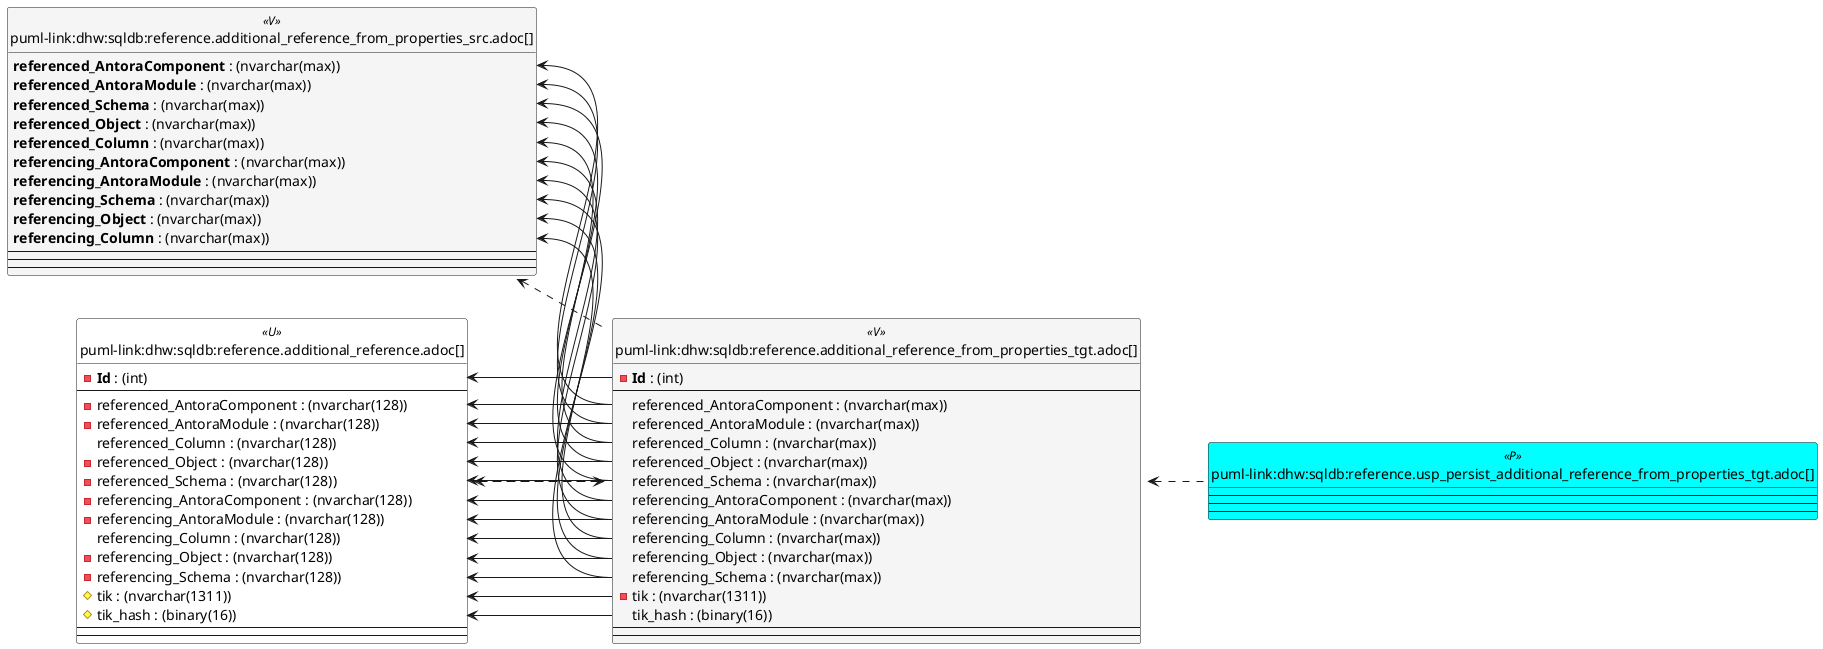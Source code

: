 @startuml
left to right direction
'top to bottom direction
hide circle
'avoide "." issues:
set namespaceSeparator none


skinparam class {
  BackgroundColor White
  BackgroundColor<<FN>> Yellow
  BackgroundColor<<FS>> Yellow
  BackgroundColor<<FT>> LightGray
  BackgroundColor<<IF>> Yellow
  BackgroundColor<<IS>> Yellow
  BackgroundColor<<P>> Aqua
  BackgroundColor<<PC>> Aqua
  BackgroundColor<<SN>> Yellow
  BackgroundColor<<SO>> SlateBlue
  BackgroundColor<<TF>> LightGray
  BackgroundColor<<TR>> Tomato
  BackgroundColor<<U>> White
  BackgroundColor<<V>> WhiteSmoke
  BackgroundColor<<X>> Aqua
  BackgroundColor<<external>> AliceBlue
}


entity "puml-link:dhw:sqldb:reference.additional_reference.adoc[]" as reference.additional_Reference << U >> {
  - **Id** : (int)
  --
  - referenced_AntoraComponent : (nvarchar(128))
  - referenced_AntoraModule : (nvarchar(128))
  referenced_Column : (nvarchar(128))
  - referenced_Object : (nvarchar(128))
  - referenced_Schema : (nvarchar(128))
  - referencing_AntoraComponent : (nvarchar(128))
  - referencing_AntoraModule : (nvarchar(128))
  referencing_Column : (nvarchar(128))
  - referencing_Object : (nvarchar(128))
  - referencing_Schema : (nvarchar(128))
  # tik : (nvarchar(1311))
  # tik_hash : (binary(16))
  --
  --
}

entity "puml-link:dhw:sqldb:reference.additional_reference_from_properties_src.adoc[]" as reference.additional_Reference_from_properties_src << V >> {
  **referenced_AntoraComponent** : (nvarchar(max))
  **referenced_AntoraModule** : (nvarchar(max))
  **referenced_Schema** : (nvarchar(max))
  **referenced_Object** : (nvarchar(max))
  **referenced_Column** : (nvarchar(max))
  **referencing_AntoraComponent** : (nvarchar(max))
  **referencing_AntoraModule** : (nvarchar(max))
  **referencing_Schema** : (nvarchar(max))
  **referencing_Object** : (nvarchar(max))
  **referencing_Column** : (nvarchar(max))
  --
  --
  --
}

entity "puml-link:dhw:sqldb:reference.additional_reference_from_properties_tgt.adoc[]" as reference.additional_Reference_from_properties_tgt << V >> {
  - **Id** : (int)
  --
  referenced_AntoraComponent : (nvarchar(max))
  referenced_AntoraModule : (nvarchar(max))
  referenced_Column : (nvarchar(max))
  referenced_Object : (nvarchar(max))
  referenced_Schema : (nvarchar(max))
  referencing_AntoraComponent : (nvarchar(max))
  referencing_AntoraModule : (nvarchar(max))
  referencing_Column : (nvarchar(max))
  referencing_Object : (nvarchar(max))
  referencing_Schema : (nvarchar(max))
  - tik : (nvarchar(1311))
  tik_hash : (binary(16))
  --
  --
}

entity "puml-link:dhw:sqldb:reference.usp_persist_additional_reference_from_properties_tgt.adoc[]" as reference.usp_PERSIST_additional_Reference_from_properties_tgt << P >> {
  --
  --
  --
}

reference.additional_Reference <.. reference.additional_Reference_from_properties_tgt
reference.additional_Reference_from_properties_src <.. reference.additional_Reference_from_properties_tgt
reference.additional_Reference_from_properties_tgt <.. reference.additional_Reference
reference.additional_Reference_from_properties_tgt <.. reference.usp_PERSIST_additional_Reference_from_properties_tgt
"reference.additional_Reference::Id" <-- "reference.additional_Reference_from_properties_tgt::Id"
"reference.additional_Reference::referenced_AntoraComponent" <-- "reference.additional_Reference_from_properties_tgt::referenced_AntoraComponent"
"reference.additional_Reference::referenced_AntoraModule" <-- "reference.additional_Reference_from_properties_tgt::referenced_AntoraModule"
"reference.additional_Reference::referenced_Column" <-- "reference.additional_Reference_from_properties_tgt::referenced_Column"
"reference.additional_Reference::referenced_Object" <-- "reference.additional_Reference_from_properties_tgt::referenced_Object"
"reference.additional_Reference::referenced_Schema" <-- "reference.additional_Reference_from_properties_tgt::referenced_Schema"
"reference.additional_Reference::referencing_AntoraComponent" <-- "reference.additional_Reference_from_properties_tgt::referencing_AntoraComponent"
"reference.additional_Reference::referencing_AntoraModule" <-- "reference.additional_Reference_from_properties_tgt::referencing_AntoraModule"
"reference.additional_Reference::referencing_Column" <-- "reference.additional_Reference_from_properties_tgt::referencing_Column"
"reference.additional_Reference::referencing_Object" <-- "reference.additional_Reference_from_properties_tgt::referencing_Object"
"reference.additional_Reference::referencing_Schema" <-- "reference.additional_Reference_from_properties_tgt::referencing_Schema"
"reference.additional_Reference::tik" <-- "reference.additional_Reference_from_properties_tgt::tik"
"reference.additional_Reference::tik_hash" <-- "reference.additional_Reference_from_properties_tgt::tik_hash"
"reference.additional_Reference_from_properties_src::referenced_AntoraComponent" <-- "reference.additional_Reference_from_properties_tgt::referenced_AntoraComponent"
"reference.additional_Reference_from_properties_src::referenced_AntoraModule" <-- "reference.additional_Reference_from_properties_tgt::referenced_AntoraModule"
"reference.additional_Reference_from_properties_src::referenced_Column" <-- "reference.additional_Reference_from_properties_tgt::referenced_Column"
"reference.additional_Reference_from_properties_src::referenced_Object" <-- "reference.additional_Reference_from_properties_tgt::referenced_Object"
"reference.additional_Reference_from_properties_src::referenced_Schema" <-- "reference.additional_Reference_from_properties_tgt::referenced_Schema"
"reference.additional_Reference_from_properties_src::referencing_AntoraComponent" <-- "reference.additional_Reference_from_properties_tgt::referencing_AntoraComponent"
"reference.additional_Reference_from_properties_src::referencing_AntoraModule" <-- "reference.additional_Reference_from_properties_tgt::referencing_AntoraModule"
"reference.additional_Reference_from_properties_src::referencing_Column" <-- "reference.additional_Reference_from_properties_tgt::referencing_Column"
"reference.additional_Reference_from_properties_src::referencing_Object" <-- "reference.additional_Reference_from_properties_tgt::referencing_Object"
"reference.additional_Reference_from_properties_src::referencing_Schema" <-- "reference.additional_Reference_from_properties_tgt::referencing_Schema"
@enduml

